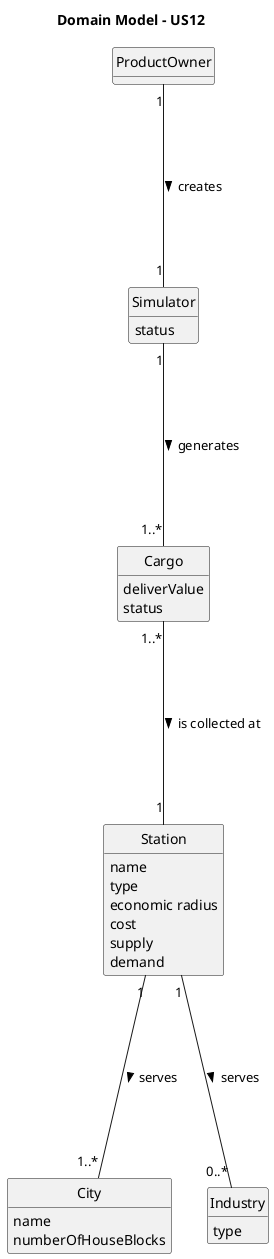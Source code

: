 @startuml
skinparam monochrome true
skinparam packageStyle rectangle
skinparam shadowing false
skinparam classAttributeIconSize 0
hide circle
hide methods

title Domain Model - US12

class Cargo{
deliverValue
status
}

class Station{
name
type
economic radius
cost
supply
demand
}

class Simulator{
status
}

class City {
   name
   numberOfHouseBlocks
}

class Industry{
type
}

class ProductOwner{
}

ProductOwner "1" ---- "1" Simulator : creates >
Simulator "1" ---- "1..*" Cargo : generates >
Cargo "1..*" ---- "1" Station : is collected at >
Station "1" ---- "1..*" City : serves >
Station "1" ---- "0..*" Industry : serves >
@enduml